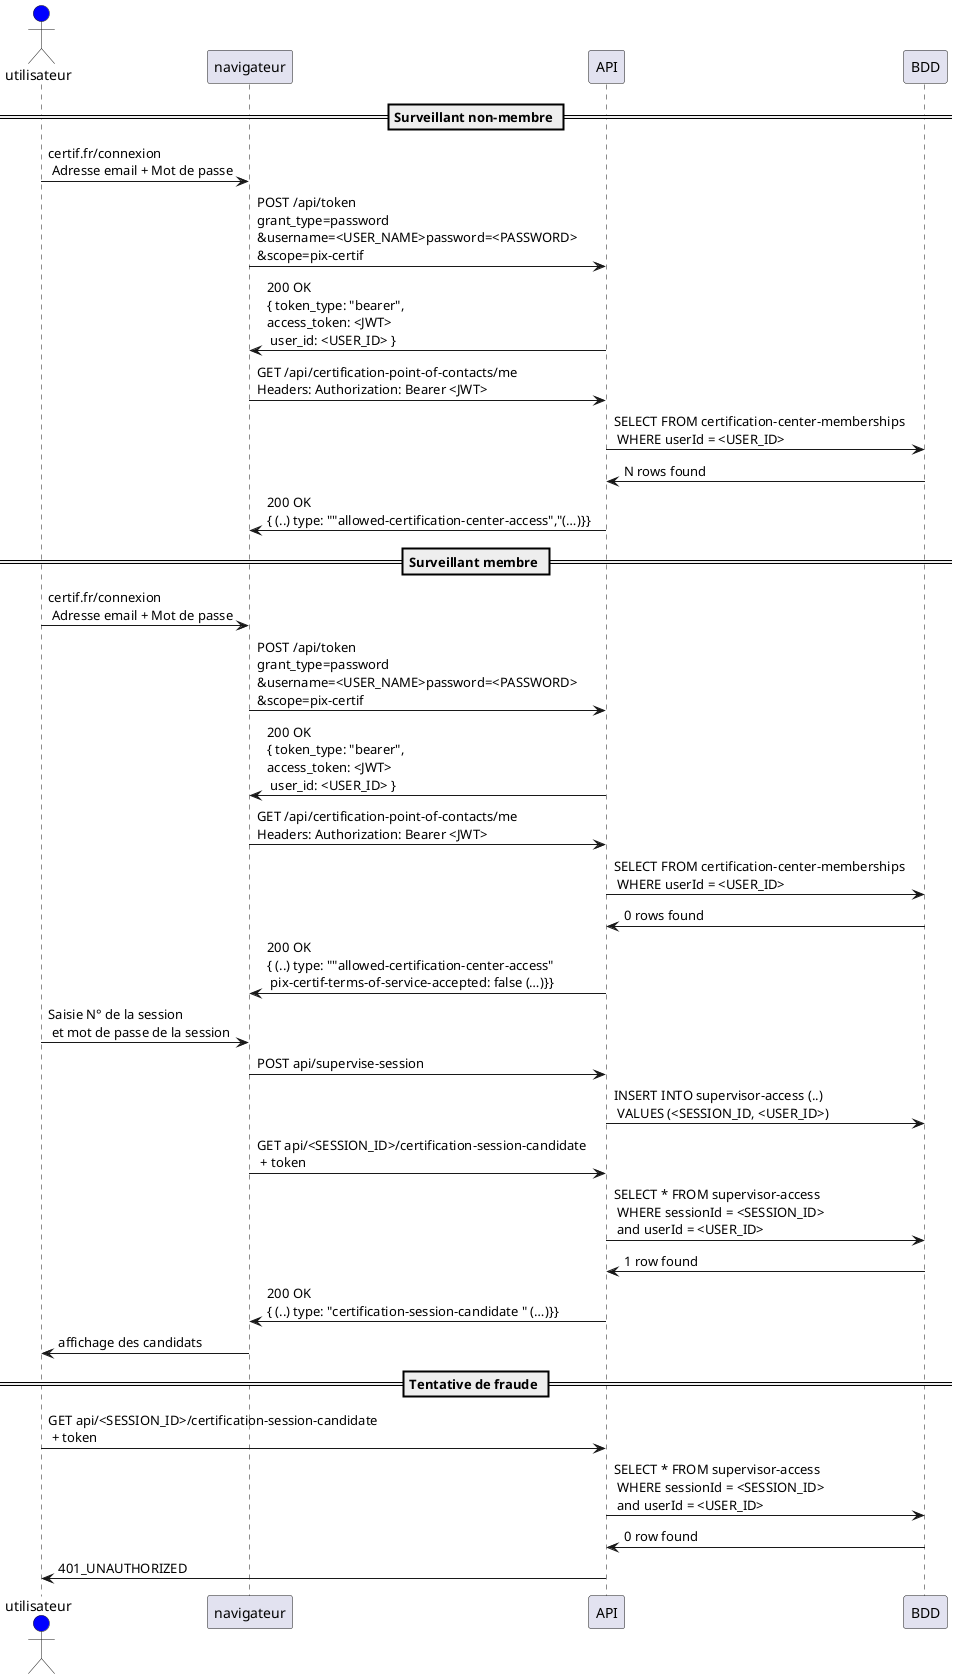 @startuml

actor utilisateur #blue
participant navigateur
participant API

== Surveillant non-membre ==
utilisateur -> navigateur : certif.fr/connexion \n Adresse email + Mot de passe
navigateur -> API : POST /api/token \ngrant_type=password\n&username=<USER_NAME>password=<PASSWORD>\n&scope=pix-certif
API -> navigateur : 200 OK \n{ token_type: "bearer", \naccess_token: <JWT>\n user_id: <USER_ID> }
navigateur -> API : GET /api/certification-point-of-contacts/me\nHeaders: Authorization: Bearer <JWT>
API -> BDD: SELECT FROM certification-center-memberships \n WHERE userId = <USER_ID>
BDD -> API: N rows found
API -> navigateur : 200 OK \n{ (..) type: ""allowed-certification-center-access","(…)}}

== Surveillant membre ==
utilisateur -> navigateur : certif.fr/connexion \n Adresse email + Mot de passe
navigateur -> API : POST /api/token \ngrant_type=password\n&username=<USER_NAME>password=<PASSWORD>\n&scope=pix-certif
API -> navigateur : 200 OK \n{ token_type: "bearer", \naccess_token: <JWT>\n user_id: <USER_ID> }
navigateur -> API : GET /api/certification-point-of-contacts/me\nHeaders: Authorization: Bearer <JWT>
API -> BDD: SELECT FROM certification-center-memberships \n WHERE userId = <USER_ID>
BDD -> API: 0 rows found
API -> navigateur : 200 OK \n{ (..) type: ""allowed-certification-center-access" \n pix-certif-terms-of-service-accepted: false (…)}}
utilisateur -> navigateur: Saisie N° de la session \n et mot de passe de la session
navigateur -> API : POST api/supervise-session
API -> BDD: INSERT INTO supervisor-access (..) \n VALUES (<SESSION_ID, <USER_ID>)
navigateur -> API: GET api/<SESSION_ID>/certification-session-candidate \n + token
API -> BDD: SELECT * FROM supervisor-access \n WHERE sessionId = <SESSION_ID> \n and userId = <USER_ID>
BDD -> API: 1 row found
API -> navigateur:  200 OK \n{ (..) type: "certification-session-candidate " (…)}}
navigateur -> utilisateur: affichage des candidats

== Tentative de fraude ==
utilisateur -> API: GET api/<SESSION_ID>/certification-session-candidate \n + token
API -> BDD: SELECT * FROM supervisor-access \n WHERE sessionId = <SESSION_ID> \n and userId = <USER_ID>
BDD -> API: 0 row found
API -> utilisateur: 401_UNAUTHORIZED

@enduml
